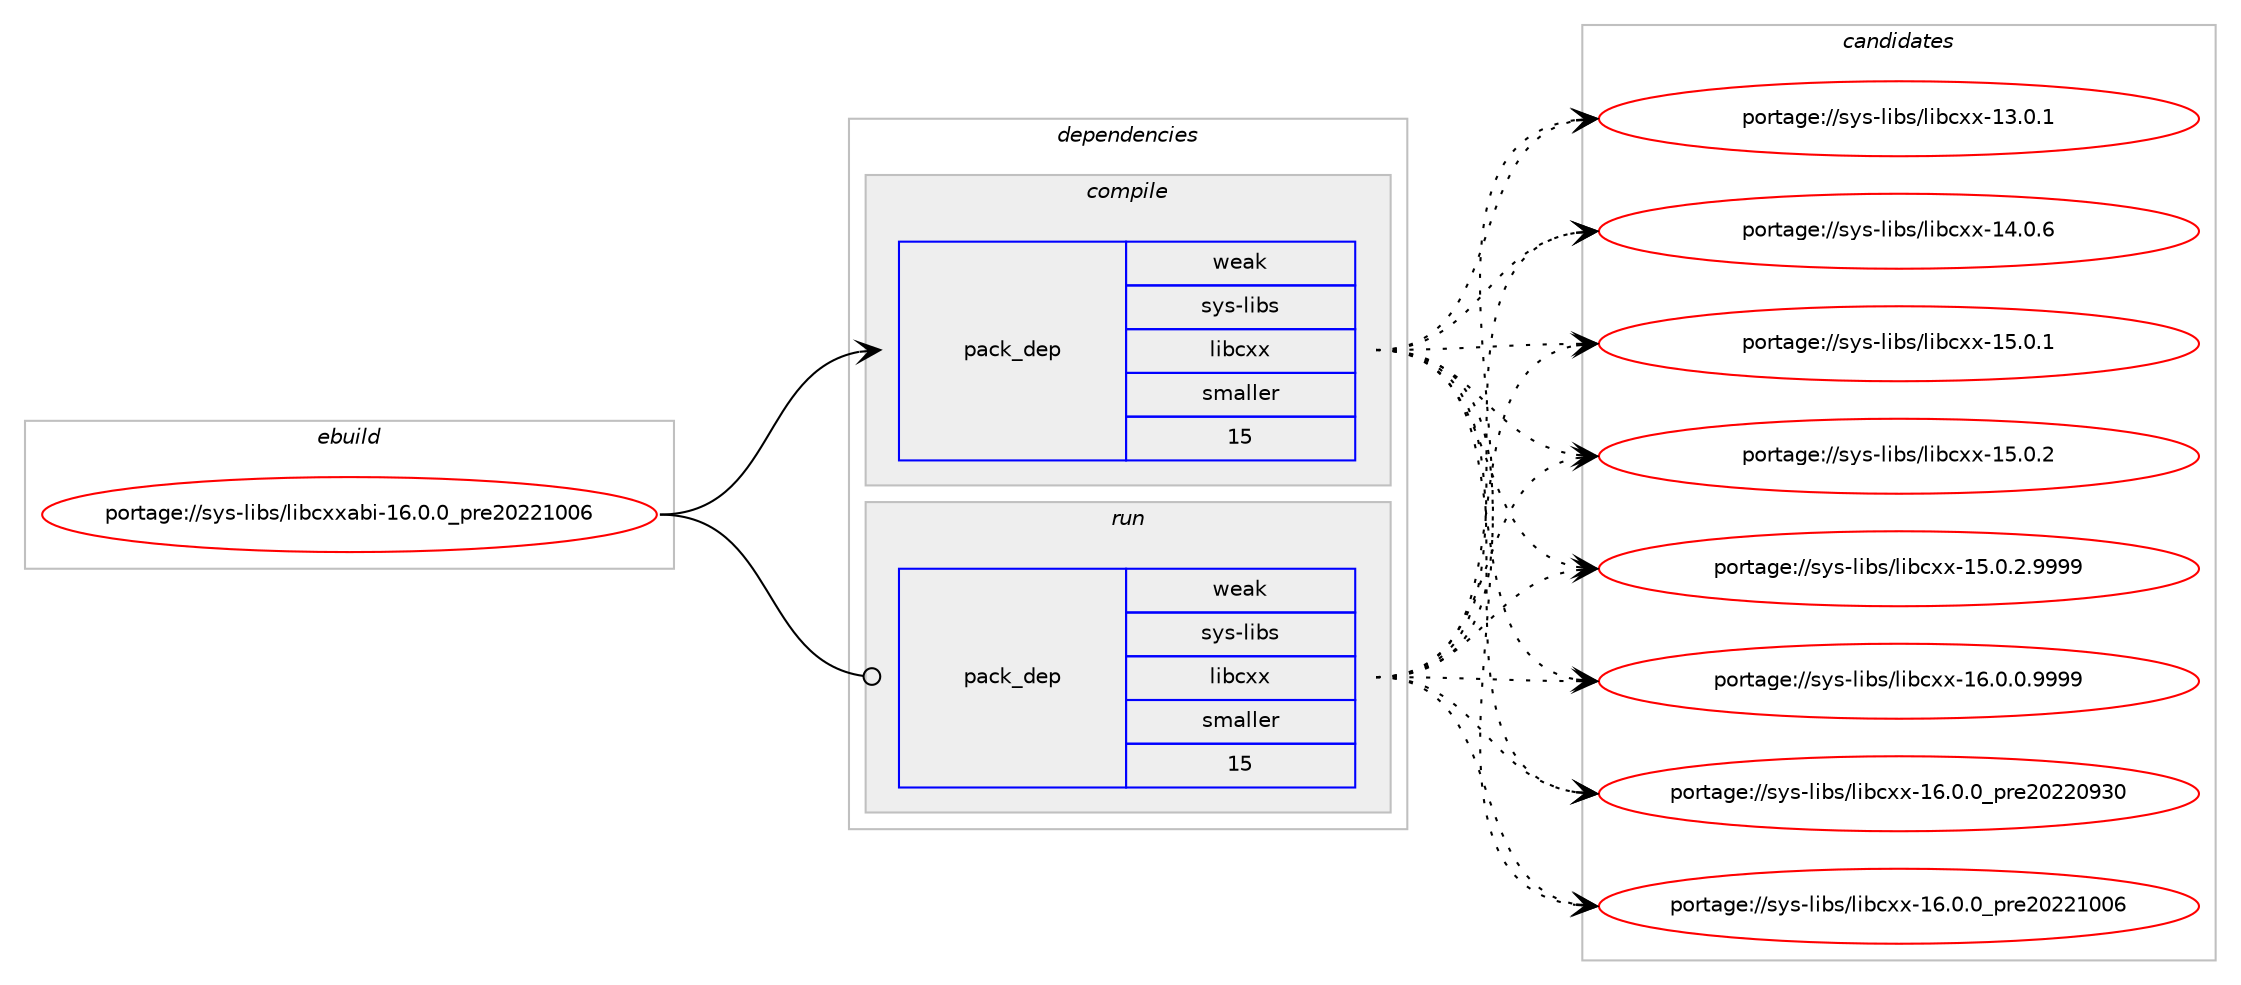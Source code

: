 digraph prolog {

# *************
# Graph options
# *************

newrank=true;
concentrate=true;
compound=true;
graph [rankdir=LR,fontname=Helvetica,fontsize=10,ranksep=1.5];#, ranksep=2.5, nodesep=0.2];
edge  [arrowhead=vee];
node  [fontname=Helvetica,fontsize=10];

# **********
# The ebuild
# **********

subgraph cluster_leftcol {
color=gray;
rank=same;
label=<<i>ebuild</i>>;
id [label="portage://sys-libs/libcxxabi-16.0.0_pre20221006", color=red, width=4, href="../sys-libs/libcxxabi-16.0.0_pre20221006.svg"];
}

# ****************
# The dependencies
# ****************

subgraph cluster_midcol {
color=gray;
label=<<i>dependencies</i>>;
subgraph cluster_compile {
fillcolor="#eeeeee";
style=filled;
label=<<i>compile</i>>;
# *** BEGIN UNKNOWN DEPENDENCY TYPE (TODO) ***
# id -> package_dependency(portage://sys-libs/libcxxabi-16.0.0_pre20221006,install,no,sys-devel,llvm,none,[,,],[slot(16)],[])
# *** END UNKNOWN DEPENDENCY TYPE (TODO) ***

# *** BEGIN UNKNOWN DEPENDENCY TYPE (TODO) ***
# id -> package_dependency(portage://sys-libs/libcxxabi-16.0.0_pre20221006,install,strong,sys-devel,llvm,none,[,,],[slot(0)],[])
# *** END UNKNOWN DEPENDENCY TYPE (TODO) ***

subgraph pack462 {
dependency1006 [label=<<TABLE BORDER="0" CELLBORDER="1" CELLSPACING="0" CELLPADDING="4" WIDTH="220"><TR><TD ROWSPAN="6" CELLPADDING="30">pack_dep</TD></TR><TR><TD WIDTH="110">weak</TD></TR><TR><TD>sys-libs</TD></TR><TR><TD>libcxx</TD></TR><TR><TD>smaller</TD></TR><TR><TD>15</TD></TR></TABLE>>, shape=none, color=blue];
}
id:e -> dependency1006:w [weight=20,style="solid",arrowhead="vee"];
}
subgraph cluster_compileandrun {
fillcolor="#eeeeee";
style=filled;
label=<<i>compile and run</i>>;
}
subgraph cluster_run {
fillcolor="#eeeeee";
style=filled;
label=<<i>run</i>>;
subgraph pack463 {
dependency1007 [label=<<TABLE BORDER="0" CELLBORDER="1" CELLSPACING="0" CELLPADDING="4" WIDTH="220"><TR><TD ROWSPAN="6" CELLPADDING="30">pack_dep</TD></TR><TR><TD WIDTH="110">weak</TD></TR><TR><TD>sys-libs</TD></TR><TR><TD>libcxx</TD></TR><TR><TD>smaller</TD></TR><TR><TD>15</TD></TR></TABLE>>, shape=none, color=blue];
}
id:e -> dependency1007:w [weight=20,style="solid",arrowhead="odot"];
}
}

# **************
# The candidates
# **************

subgraph cluster_choices {
rank=same;
color=gray;
label=<<i>candidates</i>>;

subgraph choice462 {
color=black;
nodesep=1;
choice115121115451081059811547108105989912012045495146484649 [label="portage://sys-libs/libcxx-13.0.1", color=red, width=4,href="../sys-libs/libcxx-13.0.1.svg"];
choice115121115451081059811547108105989912012045495246484654 [label="portage://sys-libs/libcxx-14.0.6", color=red, width=4,href="../sys-libs/libcxx-14.0.6.svg"];
choice115121115451081059811547108105989912012045495346484649 [label="portage://sys-libs/libcxx-15.0.1", color=red, width=4,href="../sys-libs/libcxx-15.0.1.svg"];
choice115121115451081059811547108105989912012045495346484650 [label="portage://sys-libs/libcxx-15.0.2", color=red, width=4,href="../sys-libs/libcxx-15.0.2.svg"];
choice1151211154510810598115471081059899120120454953464846504657575757 [label="portage://sys-libs/libcxx-15.0.2.9999", color=red, width=4,href="../sys-libs/libcxx-15.0.2.9999.svg"];
choice1151211154510810598115471081059899120120454954464846484657575757 [label="portage://sys-libs/libcxx-16.0.0.9999", color=red, width=4,href="../sys-libs/libcxx-16.0.0.9999.svg"];
choice115121115451081059811547108105989912012045495446484648951121141015048505048575148 [label="portage://sys-libs/libcxx-16.0.0_pre20220930", color=red, width=4,href="../sys-libs/libcxx-16.0.0_pre20220930.svg"];
choice115121115451081059811547108105989912012045495446484648951121141015048505049484854 [label="portage://sys-libs/libcxx-16.0.0_pre20221006", color=red, width=4,href="../sys-libs/libcxx-16.0.0_pre20221006.svg"];
dependency1006:e -> choice115121115451081059811547108105989912012045495146484649:w [style=dotted,weight="100"];
dependency1006:e -> choice115121115451081059811547108105989912012045495246484654:w [style=dotted,weight="100"];
dependency1006:e -> choice115121115451081059811547108105989912012045495346484649:w [style=dotted,weight="100"];
dependency1006:e -> choice115121115451081059811547108105989912012045495346484650:w [style=dotted,weight="100"];
dependency1006:e -> choice1151211154510810598115471081059899120120454953464846504657575757:w [style=dotted,weight="100"];
dependency1006:e -> choice1151211154510810598115471081059899120120454954464846484657575757:w [style=dotted,weight="100"];
dependency1006:e -> choice115121115451081059811547108105989912012045495446484648951121141015048505048575148:w [style=dotted,weight="100"];
dependency1006:e -> choice115121115451081059811547108105989912012045495446484648951121141015048505049484854:w [style=dotted,weight="100"];
}
subgraph choice463 {
color=black;
nodesep=1;
choice115121115451081059811547108105989912012045495146484649 [label="portage://sys-libs/libcxx-13.0.1", color=red, width=4,href="../sys-libs/libcxx-13.0.1.svg"];
choice115121115451081059811547108105989912012045495246484654 [label="portage://sys-libs/libcxx-14.0.6", color=red, width=4,href="../sys-libs/libcxx-14.0.6.svg"];
choice115121115451081059811547108105989912012045495346484649 [label="portage://sys-libs/libcxx-15.0.1", color=red, width=4,href="../sys-libs/libcxx-15.0.1.svg"];
choice115121115451081059811547108105989912012045495346484650 [label="portage://sys-libs/libcxx-15.0.2", color=red, width=4,href="../sys-libs/libcxx-15.0.2.svg"];
choice1151211154510810598115471081059899120120454953464846504657575757 [label="portage://sys-libs/libcxx-15.0.2.9999", color=red, width=4,href="../sys-libs/libcxx-15.0.2.9999.svg"];
choice1151211154510810598115471081059899120120454954464846484657575757 [label="portage://sys-libs/libcxx-16.0.0.9999", color=red, width=4,href="../sys-libs/libcxx-16.0.0.9999.svg"];
choice115121115451081059811547108105989912012045495446484648951121141015048505048575148 [label="portage://sys-libs/libcxx-16.0.0_pre20220930", color=red, width=4,href="../sys-libs/libcxx-16.0.0_pre20220930.svg"];
choice115121115451081059811547108105989912012045495446484648951121141015048505049484854 [label="portage://sys-libs/libcxx-16.0.0_pre20221006", color=red, width=4,href="../sys-libs/libcxx-16.0.0_pre20221006.svg"];
dependency1007:e -> choice115121115451081059811547108105989912012045495146484649:w [style=dotted,weight="100"];
dependency1007:e -> choice115121115451081059811547108105989912012045495246484654:w [style=dotted,weight="100"];
dependency1007:e -> choice115121115451081059811547108105989912012045495346484649:w [style=dotted,weight="100"];
dependency1007:e -> choice115121115451081059811547108105989912012045495346484650:w [style=dotted,weight="100"];
dependency1007:e -> choice1151211154510810598115471081059899120120454953464846504657575757:w [style=dotted,weight="100"];
dependency1007:e -> choice1151211154510810598115471081059899120120454954464846484657575757:w [style=dotted,weight="100"];
dependency1007:e -> choice115121115451081059811547108105989912012045495446484648951121141015048505048575148:w [style=dotted,weight="100"];
dependency1007:e -> choice115121115451081059811547108105989912012045495446484648951121141015048505049484854:w [style=dotted,weight="100"];
}
}

}
